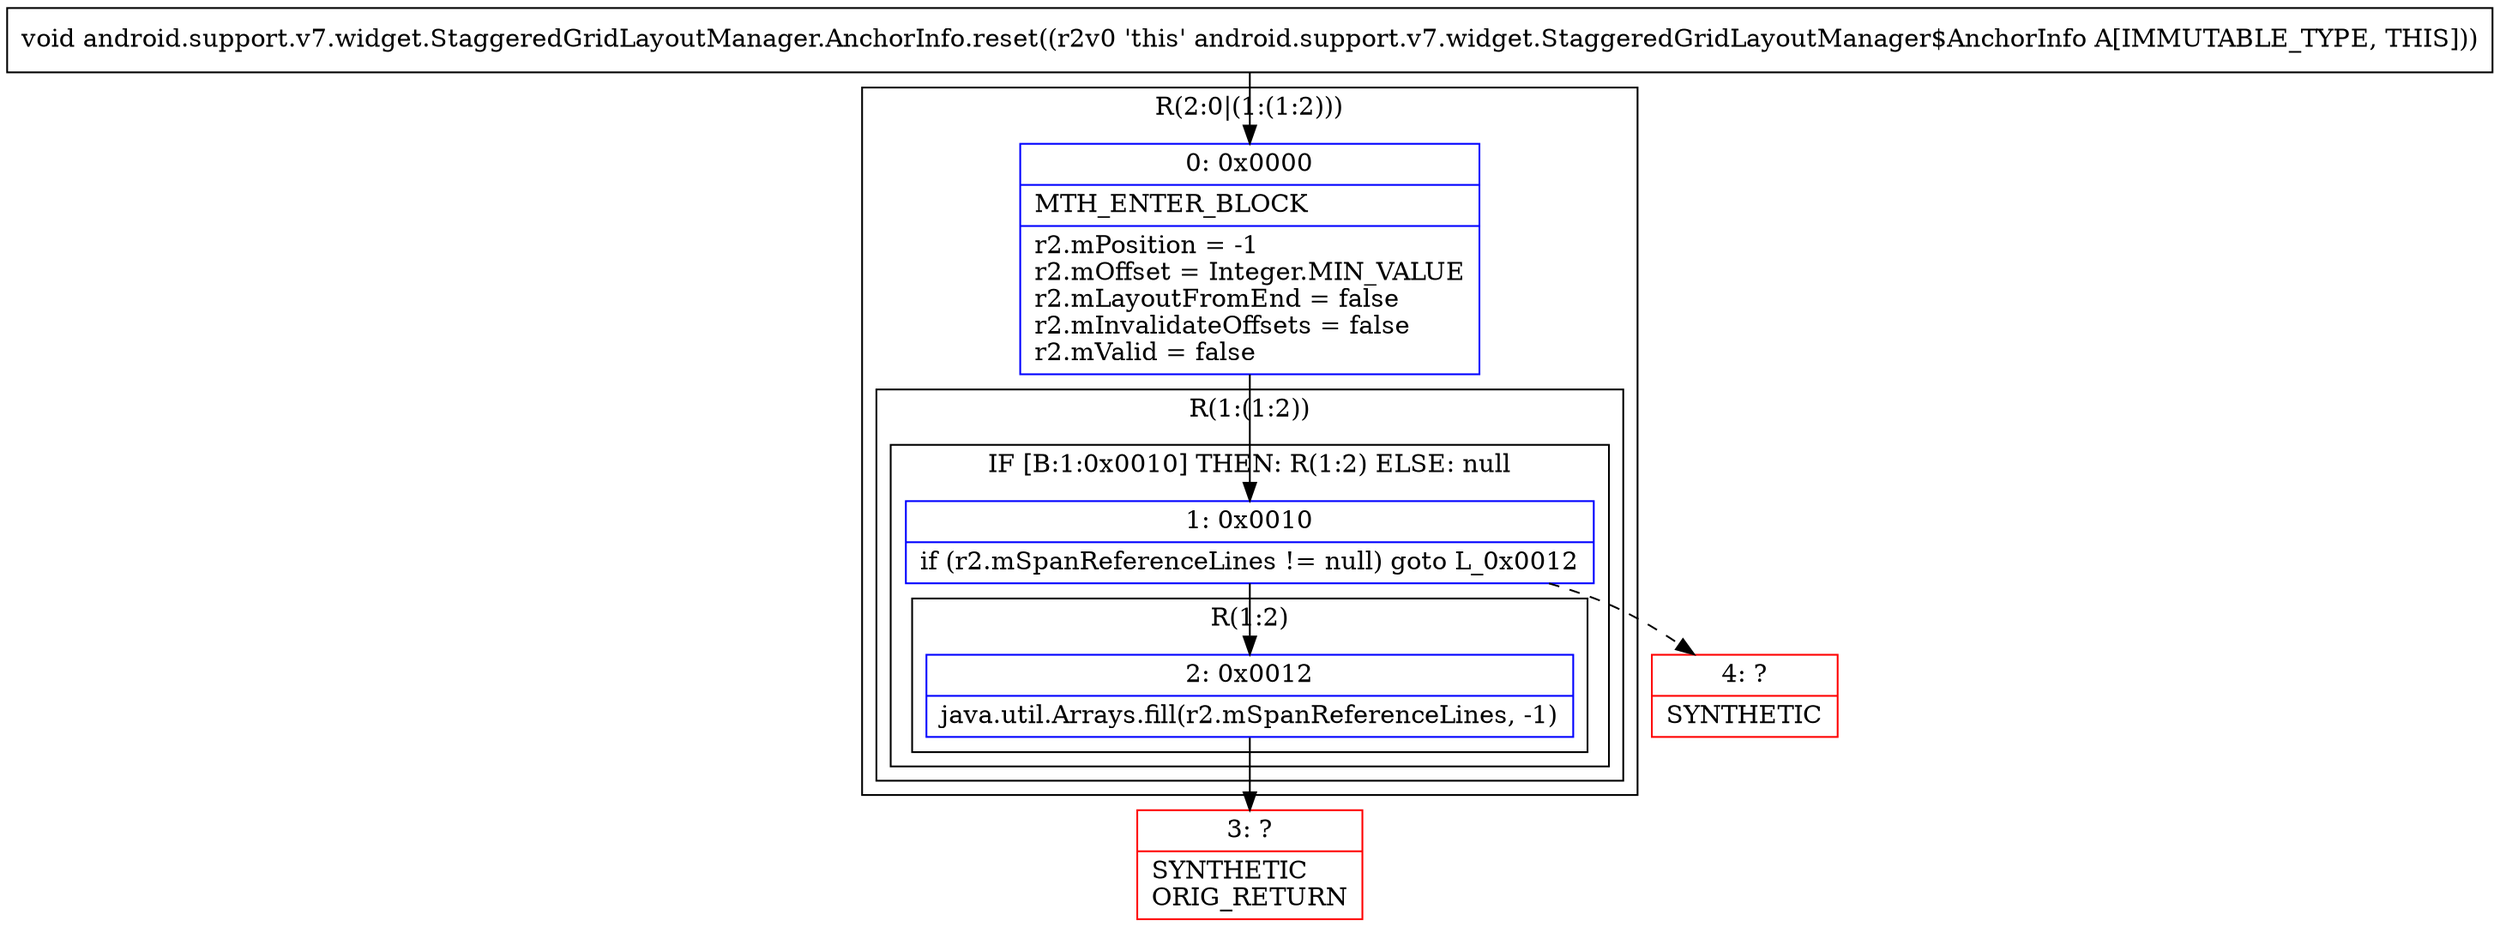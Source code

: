 digraph "CFG forandroid.support.v7.widget.StaggeredGridLayoutManager.AnchorInfo.reset()V" {
subgraph cluster_Region_1806553374 {
label = "R(2:0|(1:(1:2)))";
node [shape=record,color=blue];
Node_0 [shape=record,label="{0\:\ 0x0000|MTH_ENTER_BLOCK\l|r2.mPosition = \-1\lr2.mOffset = Integer.MIN_VALUE\lr2.mLayoutFromEnd = false\lr2.mInvalidateOffsets = false\lr2.mValid = false\l}"];
subgraph cluster_Region_2088432992 {
label = "R(1:(1:2))";
node [shape=record,color=blue];
subgraph cluster_IfRegion_1723428746 {
label = "IF [B:1:0x0010] THEN: R(1:2) ELSE: null";
node [shape=record,color=blue];
Node_1 [shape=record,label="{1\:\ 0x0010|if (r2.mSpanReferenceLines != null) goto L_0x0012\l}"];
subgraph cluster_Region_120971744 {
label = "R(1:2)";
node [shape=record,color=blue];
Node_2 [shape=record,label="{2\:\ 0x0012|java.util.Arrays.fill(r2.mSpanReferenceLines, \-1)\l}"];
}
}
}
}
Node_3 [shape=record,color=red,label="{3\:\ ?|SYNTHETIC\lORIG_RETURN\l}"];
Node_4 [shape=record,color=red,label="{4\:\ ?|SYNTHETIC\l}"];
MethodNode[shape=record,label="{void android.support.v7.widget.StaggeredGridLayoutManager.AnchorInfo.reset((r2v0 'this' android.support.v7.widget.StaggeredGridLayoutManager$AnchorInfo A[IMMUTABLE_TYPE, THIS])) }"];
MethodNode -> Node_0;
Node_0 -> Node_1;
Node_1 -> Node_2;
Node_1 -> Node_4[style=dashed];
Node_2 -> Node_3;
}

